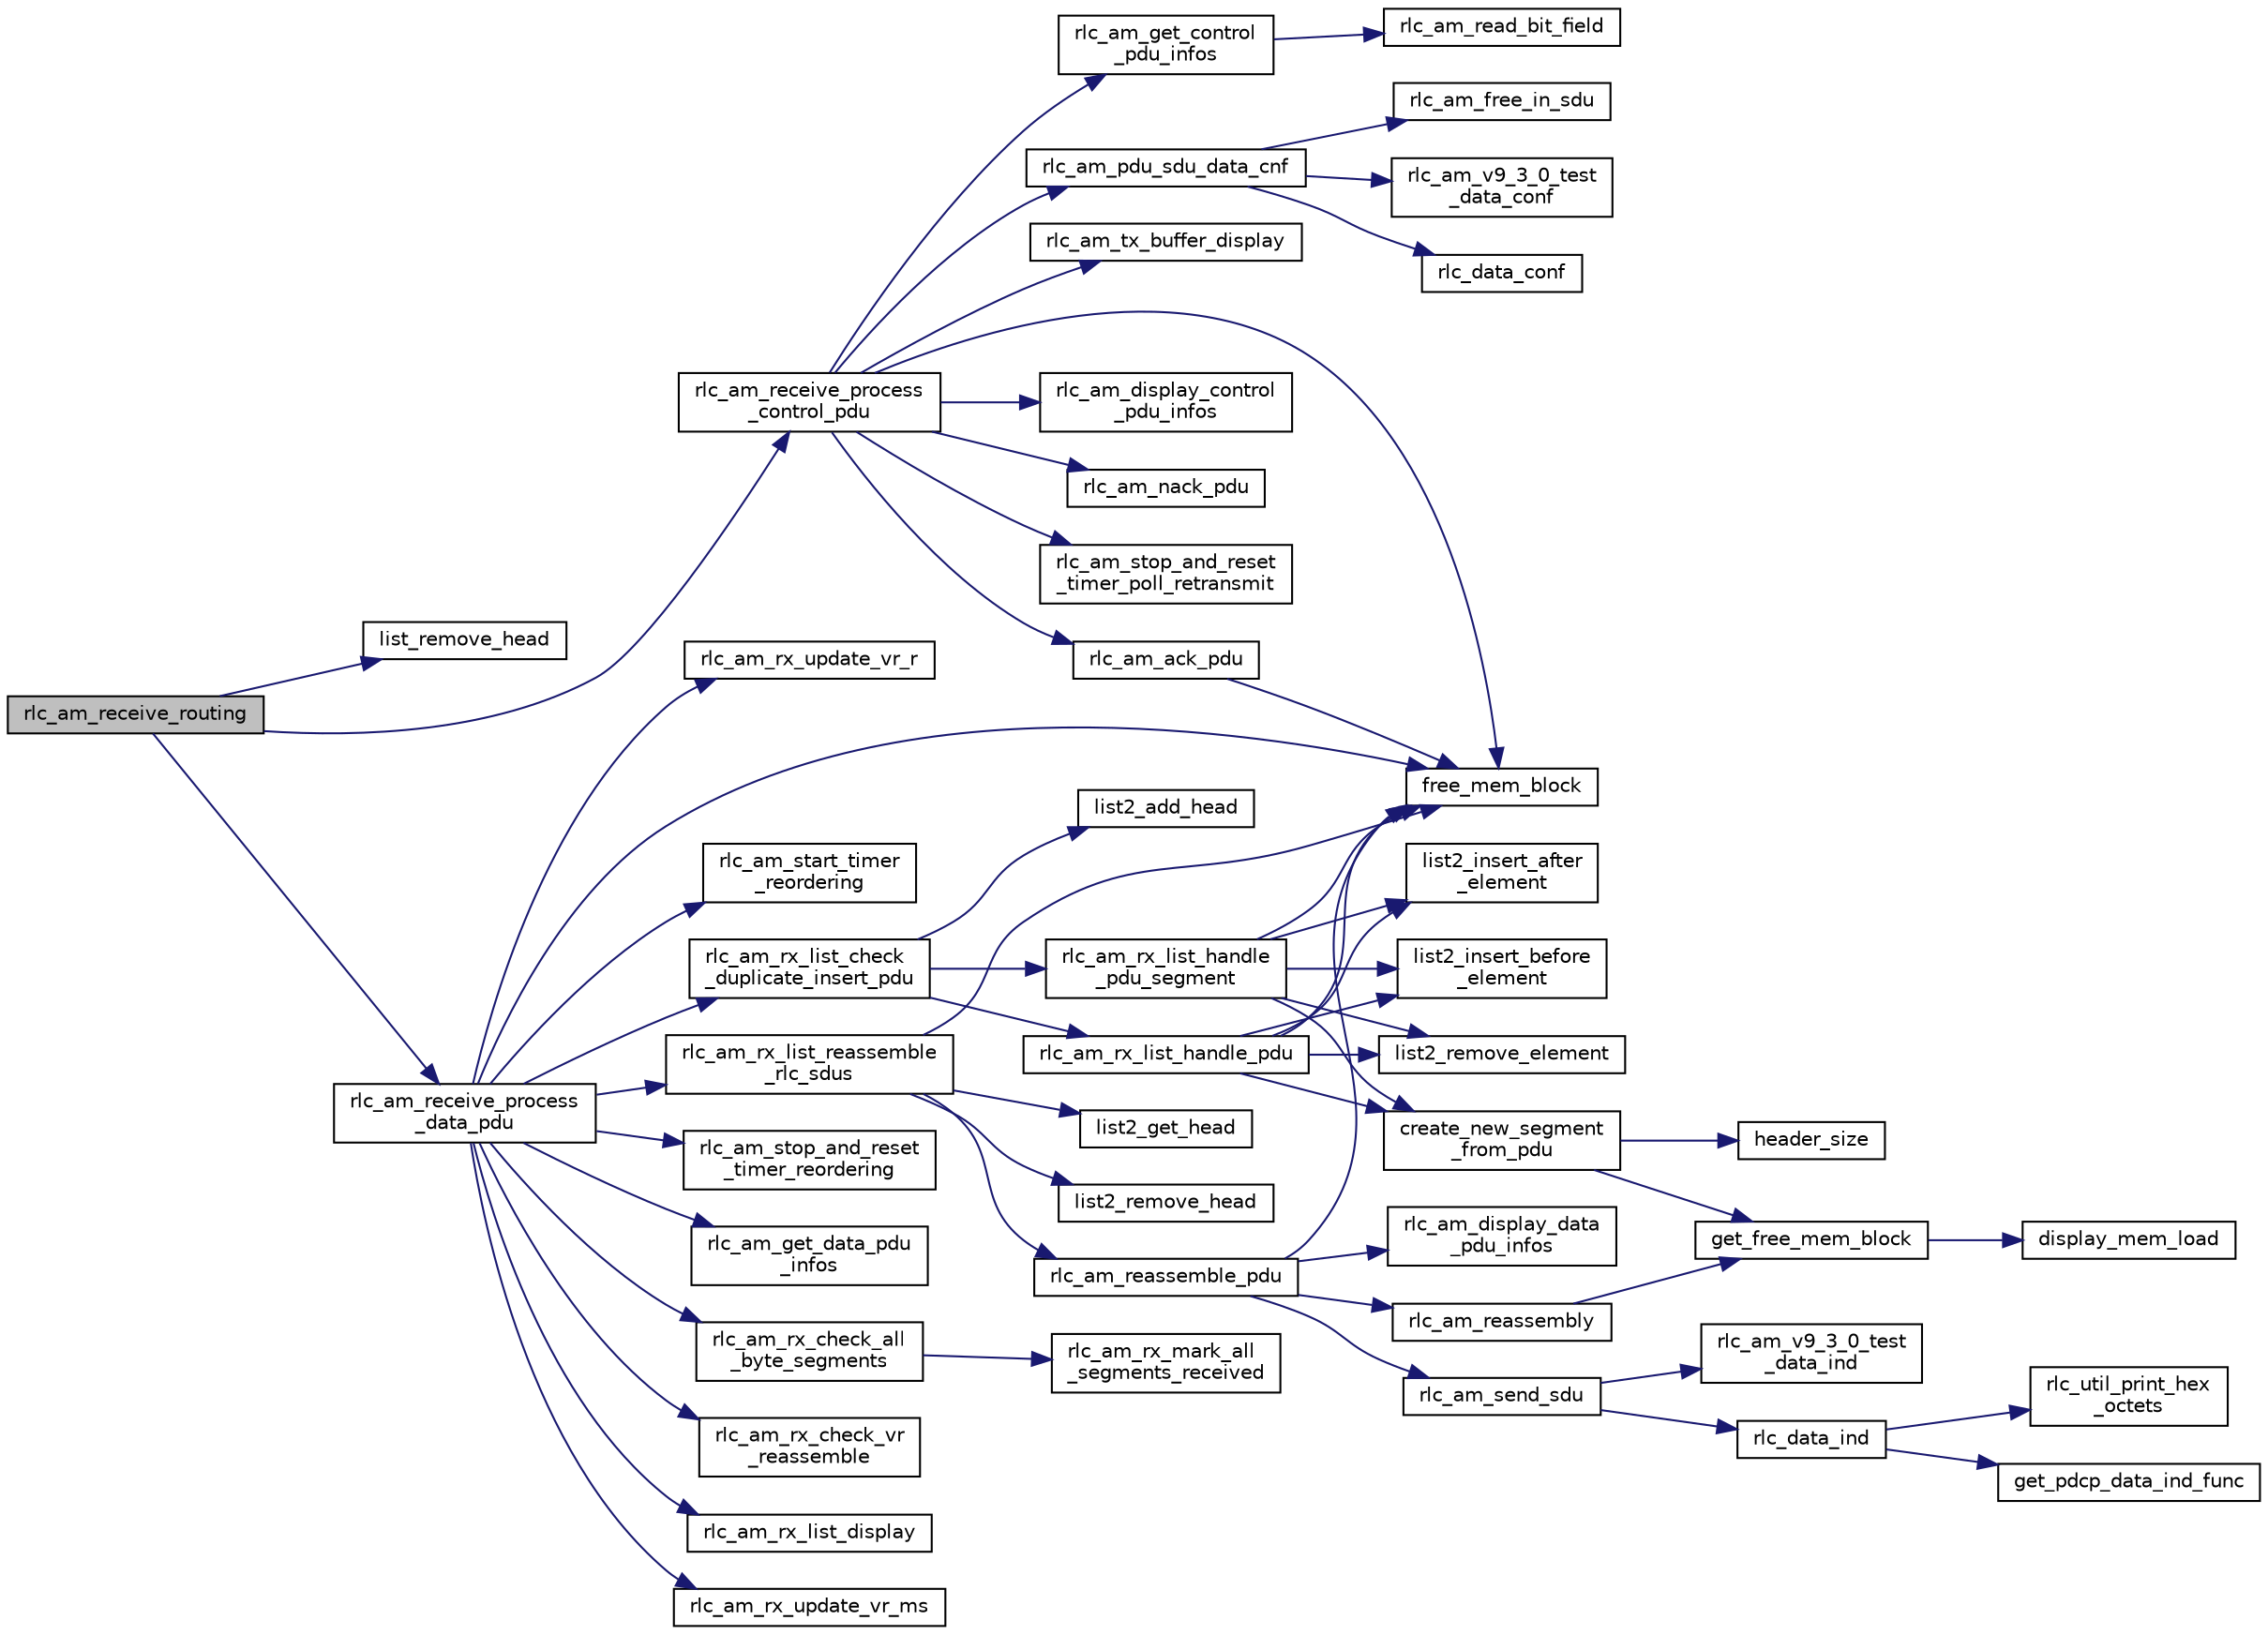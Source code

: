 digraph "rlc_am_receive_routing"
{
 // LATEX_PDF_SIZE
  edge [fontname="Helvetica",fontsize="10",labelfontname="Helvetica",labelfontsize="10"];
  node [fontname="Helvetica",fontsize="10",shape=record];
  rankdir="LR";
  Node1 [label="rlc_am_receive_routing",height=0.2,width=0.4,color="black", fillcolor="grey75", style="filled", fontcolor="black",tooltip="Convert transport blocks received from MAC layer into RLC AM PDUs, and dispatch to the right processi..."];
  Node1 -> Node2 [color="midnightblue",fontsize="10",style="solid",fontname="Helvetica"];
  Node2 [label="list_remove_head",height=0.2,width=0.4,color="black", fillcolor="white", style="filled",URL="$list_8c.html#a68bb206a4e50e2f9f27ca4c051a84dc5",tooltip=" "];
  Node1 -> Node3 [color="midnightblue",fontsize="10",style="solid",fontname="Helvetica"];
  Node3 [label="rlc_am_receive_process\l_control_pdu",height=0.2,width=0.4,color="black", fillcolor="white", style="filled",URL="$group__em.html#ga5d7a15407a11e7c4378c1bfa1af37001",tooltip=" "];
  Node3 -> Node4 [color="midnightblue",fontsize="10",style="solid",fontname="Helvetica"];
  Node4 [label="free_mem_block",height=0.2,width=0.4,color="black", fillcolor="white", style="filled",URL="$mem__block_8c.html#a3465e37844438c1cc552c197a2cfbbfd",tooltip=" "];
  Node3 -> Node5 [color="midnightblue",fontsize="10",style="solid",fontname="Helvetica"];
  Node5 [label="rlc_am_ack_pdu",height=0.2,width=0.4,color="black", fillcolor="white", style="filled",URL="$group__em.html#ga713eed4fdf2b912ba08537a434ab6276",tooltip=" "];
  Node5 -> Node4 [color="midnightblue",fontsize="10",style="solid",fontname="Helvetica"];
  Node3 -> Node6 [color="midnightblue",fontsize="10",style="solid",fontname="Helvetica"];
  Node6 [label="rlc_am_display_control\l_pdu_infos",height=0.2,width=0.4,color="black", fillcolor="white", style="filled",URL="$group__em.html#gad77f9960c3b05374cdc1ff62c83a0d04",tooltip="Dump on LOG output the informations contained in the pdu_infoP structure."];
  Node3 -> Node7 [color="midnightblue",fontsize="10",style="solid",fontname="Helvetica"];
  Node7 [label="rlc_am_get_control\l_pdu_infos",height=0.2,width=0.4,color="black", fillcolor="white", style="filled",URL="$group__em.html#gaaa3cfbcfbc1e358829581599b1f513f4",tooltip="Retrieve control PDU informations from a serialized control PDU."];
  Node7 -> Node8 [color="midnightblue",fontsize="10",style="solid",fontname="Helvetica"];
  Node8 [label="rlc_am_read_bit_field",height=0.2,width=0.4,color="black", fillcolor="white", style="filled",URL="$group__em.html#gaf16d8d10a854a6edcea00020d48e1188",tooltip="Read N bits in a byte area seen as a bit-field with the help of a byte index and a modulo 8 bit index..."];
  Node3 -> Node9 [color="midnightblue",fontsize="10",style="solid",fontname="Helvetica"];
  Node9 [label="rlc_am_nack_pdu",height=0.2,width=0.4,color="black", fillcolor="white", style="filled",URL="$group__em.html#gad88a20f7a7d5160990fce8837a262747",tooltip="The RLC AM PDU which have the sequence number snP is marked NACKed with segment offset fields."];
  Node3 -> Node10 [color="midnightblue",fontsize="10",style="solid",fontname="Helvetica"];
  Node10 [label="rlc_am_pdu_sdu_data_cnf",height=0.2,width=0.4,color="black", fillcolor="white", style="filled",URL="$group__em.html#gad2036e914955146c73305f0936066327",tooltip="Process SDU cnf of a ACKED PDU for all SDUs concatenated in this PDU."];
  Node10 -> Node11 [color="midnightblue",fontsize="10",style="solid",fontname="Helvetica"];
  Node11 [label="rlc_am_free_in_sdu",height=0.2,width=0.4,color="black", fillcolor="white", style="filled",URL="$group__em.html#gae6a66590d38cc286fbd0a86eaa691a2f",tooltip="Free a higher layer SDU stored in input_sdus[] buffer."];
  Node10 -> Node12 [color="midnightblue",fontsize="10",style="solid",fontname="Helvetica"];
  Node12 [label="rlc_am_v9_3_0_test\l_data_conf",height=0.2,width=0.4,color="black", fillcolor="white", style="filled",URL="$rlc__am__test_8c.html#a943502b3706a3c62fa189fc24e6a78f0",tooltip=" "];
  Node10 -> Node13 [color="midnightblue",fontsize="10",style="solid",fontname="Helvetica"];
  Node13 [label="rlc_data_conf",height=0.2,width=0.4,color="black", fillcolor="white", style="filled",URL="$group__em.html#gae40d754aac8a97584ffee7c21058f5b2",tooltip="Interface with higher layers, confirm to upper layer the transmission status for a SDU stamped with a..."];
  Node3 -> Node14 [color="midnightblue",fontsize="10",style="solid",fontname="Helvetica"];
  Node14 [label="rlc_am_stop_and_reset\l_timer_poll_retransmit",height=0.2,width=0.4,color="black", fillcolor="white", style="filled",URL="$group__em.html#gaa631169dec88662bc9bf7e7dd295f0ec",tooltip="Stop and reset the timer Poll-retransmit."];
  Node3 -> Node15 [color="midnightblue",fontsize="10",style="solid",fontname="Helvetica"];
  Node15 [label="rlc_am_tx_buffer_display",height=0.2,width=0.4,color="black", fillcolor="white", style="filled",URL="$group__em.html#ga1150f9524df53d7aea98f5268fb8ca65",tooltip="Display the dump of the retransmission buffer."];
  Node1 -> Node16 [color="midnightblue",fontsize="10",style="solid",fontname="Helvetica"];
  Node16 [label="rlc_am_receive_process\l_data_pdu",height=0.2,width=0.4,color="black", fillcolor="white", style="filled",URL="$group__em.html#ga0213c0c16e0bfbc2babffef6b465c3ef",tooltip="Process an incoming data PDU received from MAC layer."];
  Node16 -> Node4 [color="midnightblue",fontsize="10",style="solid",fontname="Helvetica"];
  Node16 -> Node17 [color="midnightblue",fontsize="10",style="solid",fontname="Helvetica"];
  Node17 [label="rlc_am_get_data_pdu\l_infos",height=0.2,width=0.4,color="black", fillcolor="white", style="filled",URL="$group__em.html#ga4a3923d7de10cef56f05712f4e2174b8",tooltip="Extract PDU informations (header fields, data size, etc) from the serialized PDU."];
  Node16 -> Node18 [color="midnightblue",fontsize="10",style="solid",fontname="Helvetica"];
  Node18 [label="rlc_am_rx_check_all\l_byte_segments",height=0.2,width=0.4,color="black", fillcolor="white", style="filled",URL="$group__em.html#ga94790d8827691b3ce5ac4668fa7aee7b",tooltip="Check if all sub-segments of a PDU are received, if yes then call rlc_am_rx_mark_all_segments_receive..."];
  Node18 -> Node19 [color="midnightblue",fontsize="10",style="solid",fontname="Helvetica"];
  Node19 [label="rlc_am_rx_mark_all\l_segments_received",height=0.2,width=0.4,color="black", fillcolor="white", style="filled",URL="$group__em.html#ga18a4aec05b133314516ea1eefcbb5f2e",tooltip="Mark all PDUs having the same sequence number as first_segment_tbP with the information that all segm..."];
  Node16 -> Node20 [color="midnightblue",fontsize="10",style="solid",fontname="Helvetica"];
  Node20 [label="rlc_am_rx_check_vr\l_reassemble",height=0.2,width=0.4,color="black", fillcolor="white", style="filled",URL="$group__em.html#ga717efa38c2d41147fa5fa44d30435cf2",tooltip="Check if reassembly taking into account potential new vrR value."];
  Node16 -> Node21 [color="midnightblue",fontsize="10",style="solid",fontname="Helvetica"];
  Node21 [label="rlc_am_rx_list_check\l_duplicate_insert_pdu",height=0.2,width=0.4,color="black", fillcolor="white", style="filled",URL="$group__em.html#ga1c3e265ac63b8b60292b60c29864563f",tooltip="Insert a PDU in the RX buffer after removing byte duplicate (implemented with a list)."];
  Node21 -> Node22 [color="midnightblue",fontsize="10",style="solid",fontname="Helvetica"];
  Node22 [label="list2_add_head",height=0.2,width=0.4,color="black", fillcolor="white", style="filled",URL="$list_8h.html#a7814270bce9d67ff1a9d652d60f20a79",tooltip=" "];
  Node21 -> Node23 [color="midnightblue",fontsize="10",style="solid",fontname="Helvetica"];
  Node23 [label="rlc_am_rx_list_handle_pdu",height=0.2,width=0.4,color="black", fillcolor="white", style="filled",URL="$rlc__am__rx__list_8c.html#acf6eacde4a1ad65e6183d3f7155f975c",tooltip=" "];
  Node23 -> Node24 [color="midnightblue",fontsize="10",style="solid",fontname="Helvetica"];
  Node24 [label="create_new_segment\l_from_pdu",height=0.2,width=0.4,color="black", fillcolor="white", style="filled",URL="$rlc__am__rx__list_8c.html#a35f86de17d64d420f9b641d036ed7d11",tooltip=" "];
  Node24 -> Node25 [color="midnightblue",fontsize="10",style="solid",fontname="Helvetica"];
  Node25 [label="get_free_mem_block",height=0.2,width=0.4,color="black", fillcolor="white", style="filled",URL="$mem__block_8c.html#aa6649c5f31ce28f70a1a7352eb41de46",tooltip=" "];
  Node25 -> Node26 [color="midnightblue",fontsize="10",style="solid",fontname="Helvetica"];
  Node26 [label="display_mem_load",height=0.2,width=0.4,color="black", fillcolor="white", style="filled",URL="$mem__block_8c.html#aad2e600dac4df19ae63b1efe29405f59",tooltip=" "];
  Node24 -> Node27 [color="midnightblue",fontsize="10",style="solid",fontname="Helvetica"];
  Node27 [label="header_size",height=0.2,width=0.4,color="black", fillcolor="white", style="filled",URL="$otg__tx_8c.html#a62fb837e396ca38cf696cd5e2094021c",tooltip=" "];
  Node23 -> Node4 [color="midnightblue",fontsize="10",style="solid",fontname="Helvetica"];
  Node23 -> Node28 [color="midnightblue",fontsize="10",style="solid",fontname="Helvetica"];
  Node28 [label="list2_insert_after\l_element",height=0.2,width=0.4,color="black", fillcolor="white", style="filled",URL="$group__em.html#gaa0f2daae911538bc2304c9be3ebab99b",tooltip="Insert a PDU embedded in a mem_block_t in a list at a position after a designated element of the list..."];
  Node23 -> Node29 [color="midnightblue",fontsize="10",style="solid",fontname="Helvetica"];
  Node29 [label="list2_insert_before\l_element",height=0.2,width=0.4,color="black", fillcolor="white", style="filled",URL="$group__em.html#gadde853f44e222a33bd9553be361634d2",tooltip="Insert a PDU embedded in a mem_block_t in a list at a position before a designated element of the lis..."];
  Node23 -> Node30 [color="midnightblue",fontsize="10",style="solid",fontname="Helvetica"];
  Node30 [label="list2_remove_element",height=0.2,width=0.4,color="black", fillcolor="white", style="filled",URL="$list_8h.html#ab86b3cc848f795a413f6d6757e737823",tooltip=" "];
  Node21 -> Node31 [color="midnightblue",fontsize="10",style="solid",fontname="Helvetica"];
  Node31 [label="rlc_am_rx_list_handle\l_pdu_segment",height=0.2,width=0.4,color="black", fillcolor="white", style="filled",URL="$rlc__am__rx__list_8c.html#a136422beb5be2e3255e9b9786222d9a5",tooltip=" "];
  Node31 -> Node24 [color="midnightblue",fontsize="10",style="solid",fontname="Helvetica"];
  Node31 -> Node4 [color="midnightblue",fontsize="10",style="solid",fontname="Helvetica"];
  Node31 -> Node28 [color="midnightblue",fontsize="10",style="solid",fontname="Helvetica"];
  Node31 -> Node29 [color="midnightblue",fontsize="10",style="solid",fontname="Helvetica"];
  Node31 -> Node30 [color="midnightblue",fontsize="10",style="solid",fontname="Helvetica"];
  Node16 -> Node32 [color="midnightblue",fontsize="10",style="solid",fontname="Helvetica"];
  Node32 [label="rlc_am_rx_list_display",height=0.2,width=0.4,color="black", fillcolor="white", style="filled",URL="$group__em.html#ga82e0ea9f3fe1f2e01a35e7ce3bf7a096",tooltip="Display the dump of the RX buffer."];
  Node16 -> Node33 [color="midnightblue",fontsize="10",style="solid",fontname="Helvetica"];
  Node33 [label="rlc_am_rx_list_reassemble\l_rlc_sdus",height=0.2,width=0.4,color="black", fillcolor="white", style="filled",URL="$group__em.html#ga352e01ca58bb5069ba3b6b5a59c87de5",tooltip="Reassembly all SDUS that it is possible to reassembly by parsing the RX buffer and looking for PDUs h..."];
  Node33 -> Node4 [color="midnightblue",fontsize="10",style="solid",fontname="Helvetica"];
  Node33 -> Node34 [color="midnightblue",fontsize="10",style="solid",fontname="Helvetica"];
  Node34 [label="list2_get_head",height=0.2,width=0.4,color="black", fillcolor="white", style="filled",URL="$list_8h.html#af00628ac5c1907487ec77c6a9f192ac1",tooltip=" "];
  Node33 -> Node35 [color="midnightblue",fontsize="10",style="solid",fontname="Helvetica"];
  Node35 [label="list2_remove_head",height=0.2,width=0.4,color="black", fillcolor="white", style="filled",URL="$list_8h.html#ad22d161c8942e0213c57b8c9143d9856",tooltip=" "];
  Node33 -> Node36 [color="midnightblue",fontsize="10",style="solid",fontname="Helvetica"];
  Node36 [label="rlc_am_reassemble_pdu",height=0.2,width=0.4,color="black", fillcolor="white", style="filled",URL="$group__em.html#ga5a4de66959c1e484a9ccd34d8fdb891f",tooltip=" "];
  Node36 -> Node4 [color="midnightblue",fontsize="10",style="solid",fontname="Helvetica"];
  Node36 -> Node37 [color="midnightblue",fontsize="10",style="solid",fontname="Helvetica"];
  Node37 [label="rlc_am_display_data\l_pdu_infos",height=0.2,width=0.4,color="black", fillcolor="white", style="filled",URL="$group__em.html#gade6461adca3925f269d55e4207a98dc3",tooltip="Display RLC AM PDU informations."];
  Node36 -> Node38 [color="midnightblue",fontsize="10",style="solid",fontname="Helvetica"];
  Node38 [label="rlc_am_reassembly",height=0.2,width=0.4,color="black", fillcolor="white", style="filled",URL="$group__em.html#gaf04bd432756a4543a9521aa73817fa8a",tooltip=" "];
  Node38 -> Node25 [color="midnightblue",fontsize="10",style="solid",fontname="Helvetica"];
  Node36 -> Node39 [color="midnightblue",fontsize="10",style="solid",fontname="Helvetica"];
  Node39 [label="rlc_am_send_sdu",height=0.2,width=0.4,color="black", fillcolor="white", style="filled",URL="$group__em.html#ga3fbd077e953176b98bbdccce7dd5f722",tooltip=" "];
  Node39 -> Node40 [color="midnightblue",fontsize="10",style="solid",fontname="Helvetica"];
  Node40 [label="rlc_am_v9_3_0_test\l_data_ind",height=0.2,width=0.4,color="black", fillcolor="white", style="filled",URL="$rlc__am__test_8c.html#a7c21bc5158ad22cba85044c0ecac5fb8",tooltip=" "];
  Node39 -> Node41 [color="midnightblue",fontsize="10",style="solid",fontname="Helvetica"];
  Node41 [label="rlc_data_ind",height=0.2,width=0.4,color="black", fillcolor="white", style="filled",URL="$group__em.html#gabba9d9796c03b8f01c944be71725feff",tooltip="Interface with higher layers, route SDUs coming from RLC protocol instances to upper layer instance."];
  Node41 -> Node42 [color="midnightblue",fontsize="10",style="solid",fontname="Helvetica"];
  Node42 [label="get_pdcp_data_ind_func",height=0.2,width=0.4,color="black", fillcolor="white", style="filled",URL="$group____pdcp.html#ga2e06db776bf03678ebd05189a1635ee3",tooltip=" "];
  Node41 -> Node43 [color="midnightblue",fontsize="10",style="solid",fontname="Helvetica"];
  Node43 [label="rlc_util_print_hex\l_octets",height=0.2,width=0.4,color="black", fillcolor="white", style="filled",URL="$group__em.html#ga9080083e27a8fc3d61451b6d4d7c8f3b",tooltip=" "];
  Node16 -> Node44 [color="midnightblue",fontsize="10",style="solid",fontname="Helvetica"];
  Node44 [label="rlc_am_rx_update_vr_ms",height=0.2,width=0.4,color="black", fillcolor="white", style="filled",URL="$group__em.html#ga7349f40a52eaa30599d1c0c35f3cf83e",tooltip="Update RLC AM protocol variable VR(MS)."];
  Node16 -> Node45 [color="midnightblue",fontsize="10",style="solid",fontname="Helvetica"];
  Node45 [label="rlc_am_rx_update_vr_r",height=0.2,width=0.4,color="black", fillcolor="white", style="filled",URL="$group__em.html#gad799a0940b2978f177eb75c9d0569536",tooltip="Update RLC AM protocol variable VR(R)."];
  Node16 -> Node46 [color="midnightblue",fontsize="10",style="solid",fontname="Helvetica"];
  Node46 [label="rlc_am_start_timer\l_reordering",height=0.2,width=0.4,color="black", fillcolor="white", style="filled",URL="$group__em.html#ga6b1591527416b4c8f9cee7ab8f93b226",tooltip="Re-arm (based on RLC AM config parameter) and start timer reordering."];
  Node16 -> Node47 [color="midnightblue",fontsize="10",style="solid",fontname="Helvetica"];
  Node47 [label="rlc_am_stop_and_reset\l_timer_reordering",height=0.2,width=0.4,color="black", fillcolor="white", style="filled",URL="$group__em.html#gae5e6e465c04e64b35c3826556a0434ee",tooltip="Stop and reset the timer reordering."];
}
